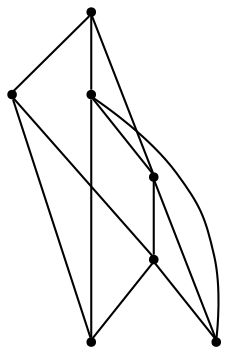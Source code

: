 graph {
  node [shape=point,comment="{\"directed\":false,\"doi\":\"10.1007/978-3-540-31843-9_12\",\"figure\":\"3 (4)\"}"]

  v0 [pos="1315.7447492732558,1063.1428446088519"]
  v1 [pos="1261.2346339026162,1033.8928585960753"]
  v2 [pos="1214.7259674781976,1004.6428725832984"]
  v3 [pos="1122.4588072311046,870.1428776695616"]
  v4 [pos="1122.4588072311049,794.6428980146136"]
  v5 [pos="1004.6868913517442,1025.6428446088519"]
  v6 [pos="933.6736623364825,1063.142844608852"]

  v0 -- v4 [id="-1",pos="1315.7447492732558,1063.1428446088519 1321.3916787790697,988.8887132917133 1313.0859193313954,923.2845669700987 1262.3847565406977,864.6011715843565 1235.0880632267442,833.7094988141741 1202.9946402616279,814.5261492047991 1163.8456395348837,802.2428240094866 1152.635210755814,798.5554104759581 1141.1664789244187,795.5929165794737 1122.4588072311049,794.6428980146136"]
  v3 -- v5 [id="-28",pos="1122.4588072311046,870.1428776695616 1122.4712390988373,954.1094825381325 1122.4712390988373,954.1094825381325 1122.4712390988373,954.1094825381325 1004.6868913517442,1025.6428446088519 1004.6868913517442,1025.6428446088519 1004.6868913517442,1025.6428446088519"]
  v3 -- v4 [id="-29",pos="1122.4588072311046,870.1428776695616 1122.4588072311049,794.6428980146136 1122.4588072311049,794.6428980146136 1122.4588072311049,794.6428980146136"]
  v0 -- v1 [id="-49",pos="1315.7447492732558,1063.1428446088519 1261.2346339026162,1033.8928585960753 1261.2346339026162,1033.8928585960753 1261.2346339026162,1033.8928585960753"]
  v1 -- v2 [id="-50",pos="1261.2346339026162,1033.8928585960753 1214.7259674781976,1004.6428725832984 1214.7259674781976,1004.6428725832984 1214.7259674781976,1004.6428725832984"]
  v6 -- v0 [id="-54",pos="933.6736623364825,1063.142844608852 955.1901889534884,1074.8011634463355 968.3843114098837,1078.9345150902159 981.6034247819767,1082.8595842633931 1027.2494276889536,1096.5511685325987 1073.320530523256,1106.2345232282369 1121.0168059593022,1108.722087315151 1193.9345748546511,1112.2595832461402 1254.1249091569766,1102.992920648484 1315.7447492732558,1063.1428446088519"]
  v6 -- v3 [id="-55",pos="933.6736623364825,1063.142844608852 938.5496093749999,1044.9178423200337 941.5626362645348,1035.24287995838 944.7048782703488,1025.6512051536924 955.5944313226744,992.930385044643 969.4053143168604,963.1470089867003 991.121847747093,936.0845293317524 1027.8578579215116,891.3761502220518 1065.8732376453488,872.7220262799945 1122.4588072311046,870.1428776695616"]
  v5 -- v2 [id="-56",pos="1004.6868913517442,1025.6428446088519 1047.178125,1029.9553280784971 1181.6740188953488,1044.1887265159971 1214.7259674781976,1004.6428725832984"]
  v5 -- v1 [id="-57",pos="1004.6868913517442,1025.6428446088519 1013.1551235465116,1027.5429135277159 1015.7347837936046,1028.9345150902159 1018.4435955668605,1030.1845913841612 1027.2994095203487,1034.5845903669087 1036.2260628633721,1038.6762346540181 1045.3736282703487,1042.4470629010884 1075.375,1055.0887153262183 1106.6975835755813,1062.1637071881978 1139.2660247093022,1063.267807733445 1171.4512718023257,1064.2595018659322 1201.523546511628,1059.6219744001119 1231.366515261628,1047.5386664980933 1239.3472020348836,1044.3636939639136 1247.1611555232557,1040.7678331647603 1261.2346339026162,1033.8928585960753"]
  v6 -- v5 [id="-59",pos="933.6736623364825,1063.142844608852 1004.6868913517442,1025.6428446088519 1004.6868913517442,1025.6428446088519 1004.6868913517442,1025.6428446088519"]
  v3 -- v2 [id="-61",pos="1122.4588072311046,870.1428776695616 1143.1167877906976,881.9429125104632 1159.6532703488372,899.2137000674295 1174.48515625,920.917928786505 1186.7623728197675,938.7595222109841 1196.9100835755814,957.6136634463356 1205.0533066860464,977.6761736188618 1208.0705305232557,985.3594825381325 1211.046039244186,993.0636451357888 1214.7259674781976,1004.6428725832984"]
  v1 -- v4 [id="-63",pos="1261.2346339026162,1033.8928585960753 1267.069058866279,982.7428545270649 1260.0343386627908,944.0220242454893 1233.1044331395349,899.1386776878721 1213.0964389534884,866.3512275332498 1187.1333575581396,840.4594784691221 1156.2859193313952,817.8053901309061 1147.1341569767442,811.0095069521951 1137.786664244186,804.5428321475076 1122.4588072311049,794.6428980146136"]
}